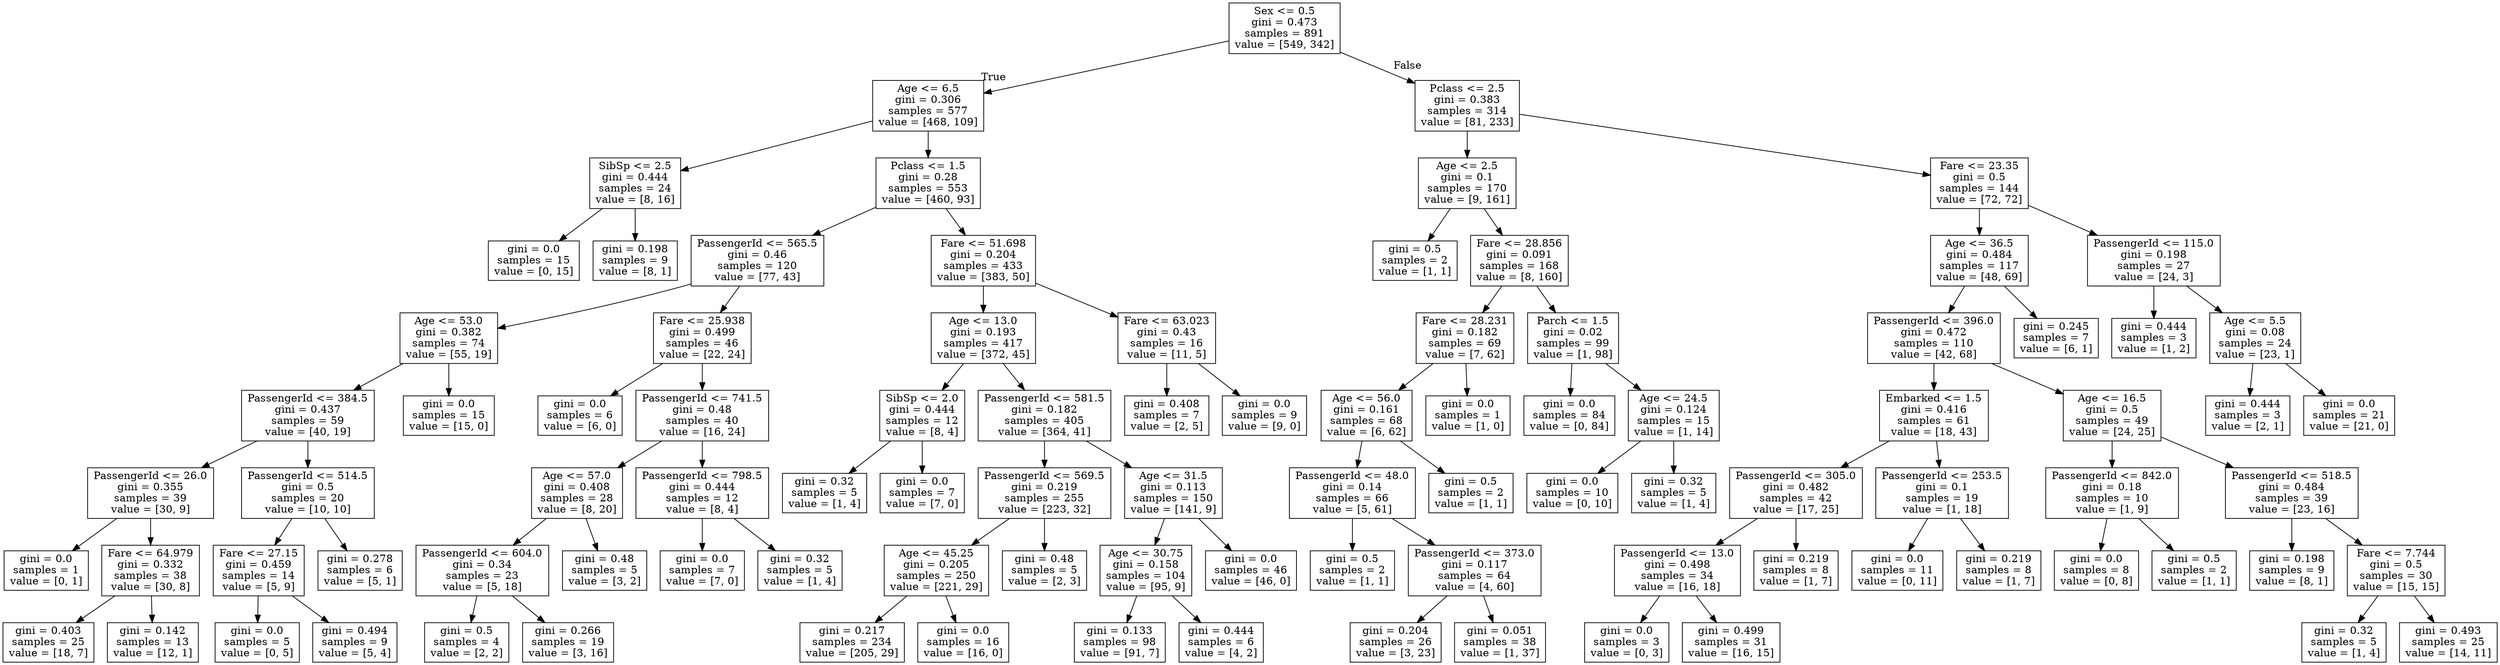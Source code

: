 digraph Tree {
node [shape=box] ;
0 [label="Sex <= 0.5\ngini = 0.473\nsamples = 891\nvalue = [549, 342]"] ;
1 [label="Age <= 6.5\ngini = 0.306\nsamples = 577\nvalue = [468, 109]"] ;
0 -> 1 [labeldistance=2.5, labelangle=45, headlabel="True"] ;
2 [label="SibSp <= 2.5\ngini = 0.444\nsamples = 24\nvalue = [8, 16]"] ;
1 -> 2 ;
3 [label="gini = 0.0\nsamples = 15\nvalue = [0, 15]"] ;
2 -> 3 ;
4 [label="gini = 0.198\nsamples = 9\nvalue = [8, 1]"] ;
2 -> 4 ;
5 [label="Pclass <= 1.5\ngini = 0.28\nsamples = 553\nvalue = [460, 93]"] ;
1 -> 5 ;
6 [label="PassengerId <= 565.5\ngini = 0.46\nsamples = 120\nvalue = [77, 43]"] ;
5 -> 6 ;
7 [label="Age <= 53.0\ngini = 0.382\nsamples = 74\nvalue = [55, 19]"] ;
6 -> 7 ;
8 [label="PassengerId <= 384.5\ngini = 0.437\nsamples = 59\nvalue = [40, 19]"] ;
7 -> 8 ;
9 [label="PassengerId <= 26.0\ngini = 0.355\nsamples = 39\nvalue = [30, 9]"] ;
8 -> 9 ;
10 [label="gini = 0.0\nsamples = 1\nvalue = [0, 1]"] ;
9 -> 10 ;
11 [label="Fare <= 64.979\ngini = 0.332\nsamples = 38\nvalue = [30, 8]"] ;
9 -> 11 ;
12 [label="gini = 0.403\nsamples = 25\nvalue = [18, 7]"] ;
11 -> 12 ;
13 [label="gini = 0.142\nsamples = 13\nvalue = [12, 1]"] ;
11 -> 13 ;
14 [label="PassengerId <= 514.5\ngini = 0.5\nsamples = 20\nvalue = [10, 10]"] ;
8 -> 14 ;
15 [label="Fare <= 27.15\ngini = 0.459\nsamples = 14\nvalue = [5, 9]"] ;
14 -> 15 ;
16 [label="gini = 0.0\nsamples = 5\nvalue = [0, 5]"] ;
15 -> 16 ;
17 [label="gini = 0.494\nsamples = 9\nvalue = [5, 4]"] ;
15 -> 17 ;
18 [label="gini = 0.278\nsamples = 6\nvalue = [5, 1]"] ;
14 -> 18 ;
19 [label="gini = 0.0\nsamples = 15\nvalue = [15, 0]"] ;
7 -> 19 ;
20 [label="Fare <= 25.938\ngini = 0.499\nsamples = 46\nvalue = [22, 24]"] ;
6 -> 20 ;
21 [label="gini = 0.0\nsamples = 6\nvalue = [6, 0]"] ;
20 -> 21 ;
22 [label="PassengerId <= 741.5\ngini = 0.48\nsamples = 40\nvalue = [16, 24]"] ;
20 -> 22 ;
23 [label="Age <= 57.0\ngini = 0.408\nsamples = 28\nvalue = [8, 20]"] ;
22 -> 23 ;
24 [label="PassengerId <= 604.0\ngini = 0.34\nsamples = 23\nvalue = [5, 18]"] ;
23 -> 24 ;
25 [label="gini = 0.5\nsamples = 4\nvalue = [2, 2]"] ;
24 -> 25 ;
26 [label="gini = 0.266\nsamples = 19\nvalue = [3, 16]"] ;
24 -> 26 ;
27 [label="gini = 0.48\nsamples = 5\nvalue = [3, 2]"] ;
23 -> 27 ;
28 [label="PassengerId <= 798.5\ngini = 0.444\nsamples = 12\nvalue = [8, 4]"] ;
22 -> 28 ;
29 [label="gini = 0.0\nsamples = 7\nvalue = [7, 0]"] ;
28 -> 29 ;
30 [label="gini = 0.32\nsamples = 5\nvalue = [1, 4]"] ;
28 -> 30 ;
31 [label="Fare <= 51.698\ngini = 0.204\nsamples = 433\nvalue = [383, 50]"] ;
5 -> 31 ;
32 [label="Age <= 13.0\ngini = 0.193\nsamples = 417\nvalue = [372, 45]"] ;
31 -> 32 ;
33 [label="SibSp <= 2.0\ngini = 0.444\nsamples = 12\nvalue = [8, 4]"] ;
32 -> 33 ;
34 [label="gini = 0.32\nsamples = 5\nvalue = [1, 4]"] ;
33 -> 34 ;
35 [label="gini = 0.0\nsamples = 7\nvalue = [7, 0]"] ;
33 -> 35 ;
36 [label="PassengerId <= 581.5\ngini = 0.182\nsamples = 405\nvalue = [364, 41]"] ;
32 -> 36 ;
37 [label="PassengerId <= 569.5\ngini = 0.219\nsamples = 255\nvalue = [223, 32]"] ;
36 -> 37 ;
38 [label="Age <= 45.25\ngini = 0.205\nsamples = 250\nvalue = [221, 29]"] ;
37 -> 38 ;
39 [label="gini = 0.217\nsamples = 234\nvalue = [205, 29]"] ;
38 -> 39 ;
40 [label="gini = 0.0\nsamples = 16\nvalue = [16, 0]"] ;
38 -> 40 ;
41 [label="gini = 0.48\nsamples = 5\nvalue = [2, 3]"] ;
37 -> 41 ;
42 [label="Age <= 31.5\ngini = 0.113\nsamples = 150\nvalue = [141, 9]"] ;
36 -> 42 ;
43 [label="Age <= 30.75\ngini = 0.158\nsamples = 104\nvalue = [95, 9]"] ;
42 -> 43 ;
44 [label="gini = 0.133\nsamples = 98\nvalue = [91, 7]"] ;
43 -> 44 ;
45 [label="gini = 0.444\nsamples = 6\nvalue = [4, 2]"] ;
43 -> 45 ;
46 [label="gini = 0.0\nsamples = 46\nvalue = [46, 0]"] ;
42 -> 46 ;
47 [label="Fare <= 63.023\ngini = 0.43\nsamples = 16\nvalue = [11, 5]"] ;
31 -> 47 ;
48 [label="gini = 0.408\nsamples = 7\nvalue = [2, 5]"] ;
47 -> 48 ;
49 [label="gini = 0.0\nsamples = 9\nvalue = [9, 0]"] ;
47 -> 49 ;
50 [label="Pclass <= 2.5\ngini = 0.383\nsamples = 314\nvalue = [81, 233]"] ;
0 -> 50 [labeldistance=2.5, labelangle=-45, headlabel="False"] ;
51 [label="Age <= 2.5\ngini = 0.1\nsamples = 170\nvalue = [9, 161]"] ;
50 -> 51 ;
52 [label="gini = 0.5\nsamples = 2\nvalue = [1, 1]"] ;
51 -> 52 ;
53 [label="Fare <= 28.856\ngini = 0.091\nsamples = 168\nvalue = [8, 160]"] ;
51 -> 53 ;
54 [label="Fare <= 28.231\ngini = 0.182\nsamples = 69\nvalue = [7, 62]"] ;
53 -> 54 ;
55 [label="Age <= 56.0\ngini = 0.161\nsamples = 68\nvalue = [6, 62]"] ;
54 -> 55 ;
56 [label="PassengerId <= 48.0\ngini = 0.14\nsamples = 66\nvalue = [5, 61]"] ;
55 -> 56 ;
57 [label="gini = 0.5\nsamples = 2\nvalue = [1, 1]"] ;
56 -> 57 ;
58 [label="PassengerId <= 373.0\ngini = 0.117\nsamples = 64\nvalue = [4, 60]"] ;
56 -> 58 ;
59 [label="gini = 0.204\nsamples = 26\nvalue = [3, 23]"] ;
58 -> 59 ;
60 [label="gini = 0.051\nsamples = 38\nvalue = [1, 37]"] ;
58 -> 60 ;
61 [label="gini = 0.5\nsamples = 2\nvalue = [1, 1]"] ;
55 -> 61 ;
62 [label="gini = 0.0\nsamples = 1\nvalue = [1, 0]"] ;
54 -> 62 ;
63 [label="Parch <= 1.5\ngini = 0.02\nsamples = 99\nvalue = [1, 98]"] ;
53 -> 63 ;
64 [label="gini = 0.0\nsamples = 84\nvalue = [0, 84]"] ;
63 -> 64 ;
65 [label="Age <= 24.5\ngini = 0.124\nsamples = 15\nvalue = [1, 14]"] ;
63 -> 65 ;
66 [label="gini = 0.0\nsamples = 10\nvalue = [0, 10]"] ;
65 -> 66 ;
67 [label="gini = 0.32\nsamples = 5\nvalue = [1, 4]"] ;
65 -> 67 ;
68 [label="Fare <= 23.35\ngini = 0.5\nsamples = 144\nvalue = [72, 72]"] ;
50 -> 68 ;
69 [label="Age <= 36.5\ngini = 0.484\nsamples = 117\nvalue = [48, 69]"] ;
68 -> 69 ;
70 [label="PassengerId <= 396.0\ngini = 0.472\nsamples = 110\nvalue = [42, 68]"] ;
69 -> 70 ;
71 [label="Embarked <= 1.5\ngini = 0.416\nsamples = 61\nvalue = [18, 43]"] ;
70 -> 71 ;
72 [label="PassengerId <= 305.0\ngini = 0.482\nsamples = 42\nvalue = [17, 25]"] ;
71 -> 72 ;
73 [label="PassengerId <= 13.0\ngini = 0.498\nsamples = 34\nvalue = [16, 18]"] ;
72 -> 73 ;
74 [label="gini = 0.0\nsamples = 3\nvalue = [0, 3]"] ;
73 -> 74 ;
75 [label="gini = 0.499\nsamples = 31\nvalue = [16, 15]"] ;
73 -> 75 ;
76 [label="gini = 0.219\nsamples = 8\nvalue = [1, 7]"] ;
72 -> 76 ;
77 [label="PassengerId <= 253.5\ngini = 0.1\nsamples = 19\nvalue = [1, 18]"] ;
71 -> 77 ;
78 [label="gini = 0.0\nsamples = 11\nvalue = [0, 11]"] ;
77 -> 78 ;
79 [label="gini = 0.219\nsamples = 8\nvalue = [1, 7]"] ;
77 -> 79 ;
80 [label="Age <= 16.5\ngini = 0.5\nsamples = 49\nvalue = [24, 25]"] ;
70 -> 80 ;
81 [label="PassengerId <= 842.0\ngini = 0.18\nsamples = 10\nvalue = [1, 9]"] ;
80 -> 81 ;
82 [label="gini = 0.0\nsamples = 8\nvalue = [0, 8]"] ;
81 -> 82 ;
83 [label="gini = 0.5\nsamples = 2\nvalue = [1, 1]"] ;
81 -> 83 ;
84 [label="PassengerId <= 518.5\ngini = 0.484\nsamples = 39\nvalue = [23, 16]"] ;
80 -> 84 ;
85 [label="gini = 0.198\nsamples = 9\nvalue = [8, 1]"] ;
84 -> 85 ;
86 [label="Fare <= 7.744\ngini = 0.5\nsamples = 30\nvalue = [15, 15]"] ;
84 -> 86 ;
87 [label="gini = 0.32\nsamples = 5\nvalue = [1, 4]"] ;
86 -> 87 ;
88 [label="gini = 0.493\nsamples = 25\nvalue = [14, 11]"] ;
86 -> 88 ;
89 [label="gini = 0.245\nsamples = 7\nvalue = [6, 1]"] ;
69 -> 89 ;
90 [label="PassengerId <= 115.0\ngini = 0.198\nsamples = 27\nvalue = [24, 3]"] ;
68 -> 90 ;
91 [label="gini = 0.444\nsamples = 3\nvalue = [1, 2]"] ;
90 -> 91 ;
92 [label="Age <= 5.5\ngini = 0.08\nsamples = 24\nvalue = [23, 1]"] ;
90 -> 92 ;
93 [label="gini = 0.444\nsamples = 3\nvalue = [2, 1]"] ;
92 -> 93 ;
94 [label="gini = 0.0\nsamples = 21\nvalue = [21, 0]"] ;
92 -> 94 ;
}